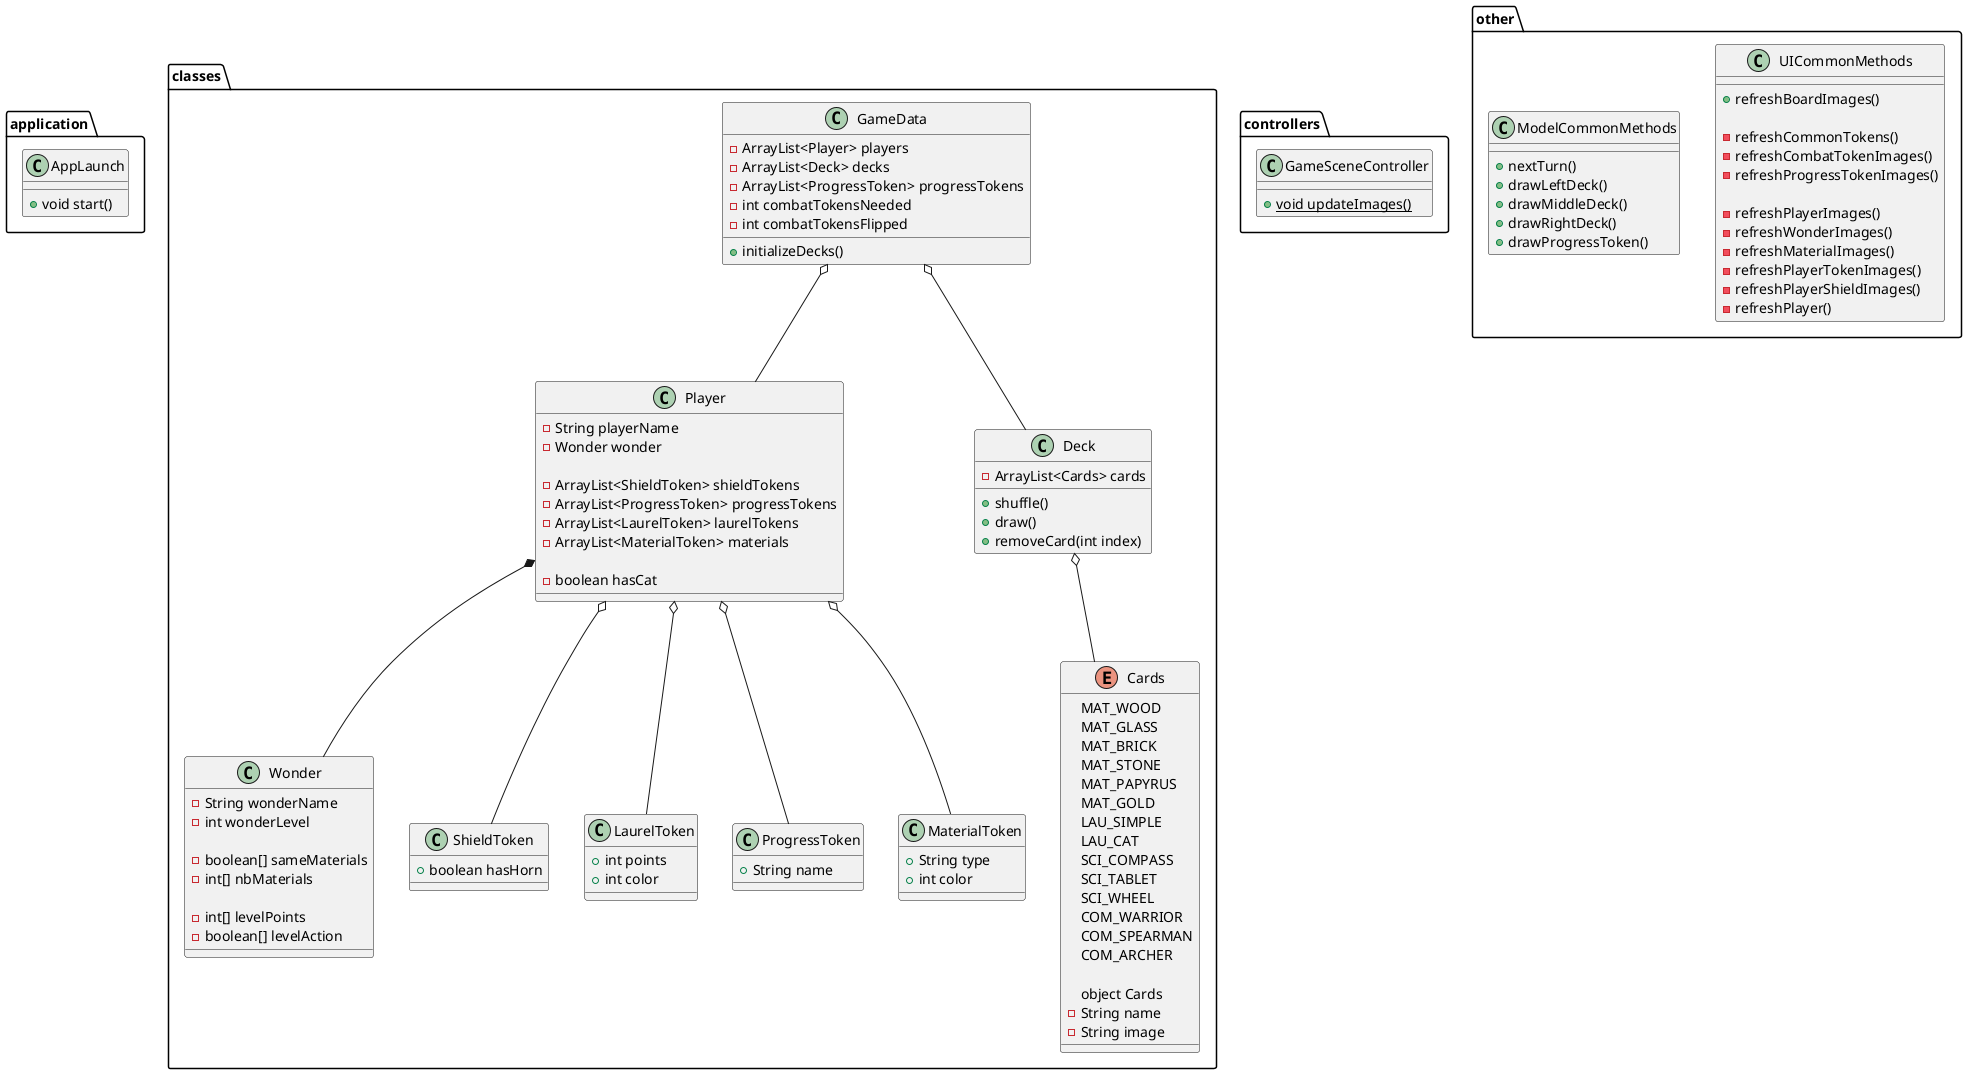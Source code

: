 @startuml
'https://plantuml.com/class-diagram

package application {

    class AppLaunch {
        + void start()
    }

}

package classes {
    class GameData {
        - ArrayList<Player> players
        - ArrayList<Deck> decks
        - ArrayList<ProgressToken> progressTokens
        - int combatTokensNeeded
        - int combatTokensFlipped
        + initializeDecks()
    }

    class Player {
        - String playerName
        - Wonder wonder

        - ArrayList<ShieldToken> shieldTokens
        - ArrayList<ProgressToken> progressTokens
        - ArrayList<LaurelToken> laurelTokens
        - ArrayList<MaterialToken> materials

        - boolean hasCat
    }

    class Wonder {
        - String wonderName
        - int wonderLevel

        - boolean[] sameMaterials
        - int[] nbMaterials

        - int[] levelPoints
        - boolean[] levelAction
    }

    enum Cards {
        MAT_WOOD
        MAT_GLASS
        MAT_BRICK
        MAT_STONE
        MAT_PAPYRUS
        MAT_GOLD
        LAU_SIMPLE
        LAU_CAT
        SCI_COMPASS
        SCI_TABLET
        SCI_WHEEL
        COM_WARRIOR
        COM_SPEARMAN
        COM_ARCHER

        object Cards
        - String name
        - String image
    }

    class Deck {
        - ArrayList<Cards> cards
        + shuffle()
        + draw()
        + removeCard(int index)
    }

    class ShieldToken {
        + boolean hasHorn
    }

    class LaurelToken {
        + int points
        + int color
    }

    class ProgressToken {
        + String name
    }

    class MaterialToken {
        + String type
        + int color
    }



}

package controllers {

    class GameSceneController {
        + {static} void updateImages()
    }

}

package other {

    class UICommonMethods {
        + refreshBoardImages()

        - refreshCommonTokens()
        - refreshCombatTokenImages()
        - refreshProgressTokenImages()

        - refreshPlayerImages()
        - refreshWonderImages()
        - refreshMaterialImages()
        - refreshPlayerTokenImages()
        - refreshPlayerShieldImages()
        - refreshPlayer()

    }

    class ModelCommonMethods {
        + nextTurn()
        + drawLeftDeck()
        + drawMiddleDeck()
        + drawRightDeck()
        + drawProgressToken()
    }

}


GameData o-- Player
GameData o-- Deck
Deck o-- Cards
Player *-- Wonder
Player o-- MaterialToken
Player o-- ShieldToken
Player o-- LaurelToken
Player o-- ProgressToken


@enduml